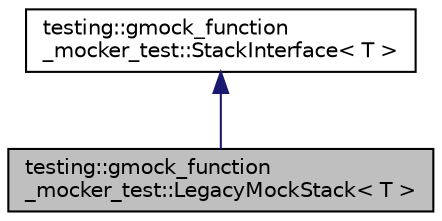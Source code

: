 digraph "testing::gmock_function_mocker_test::LegacyMockStack&lt; T &gt;"
{
  edge [fontname="Helvetica",fontsize="10",labelfontname="Helvetica",labelfontsize="10"];
  node [fontname="Helvetica",fontsize="10",shape=record];
  Node0 [label="testing::gmock_function\l_mocker_test::LegacyMockStack\< T \>",height=0.2,width=0.4,color="black", fillcolor="grey75", style="filled", fontcolor="black"];
  Node1 -> Node0 [dir="back",color="midnightblue",fontsize="10",style="solid",fontname="Helvetica"];
  Node1 [label="testing::gmock_function\l_mocker_test::StackInterface\< T \>",height=0.2,width=0.4,color="black", fillcolor="white", style="filled",URL="$classtesting_1_1gmock__function__mocker__test_1_1_stack_interface.html"];
}
